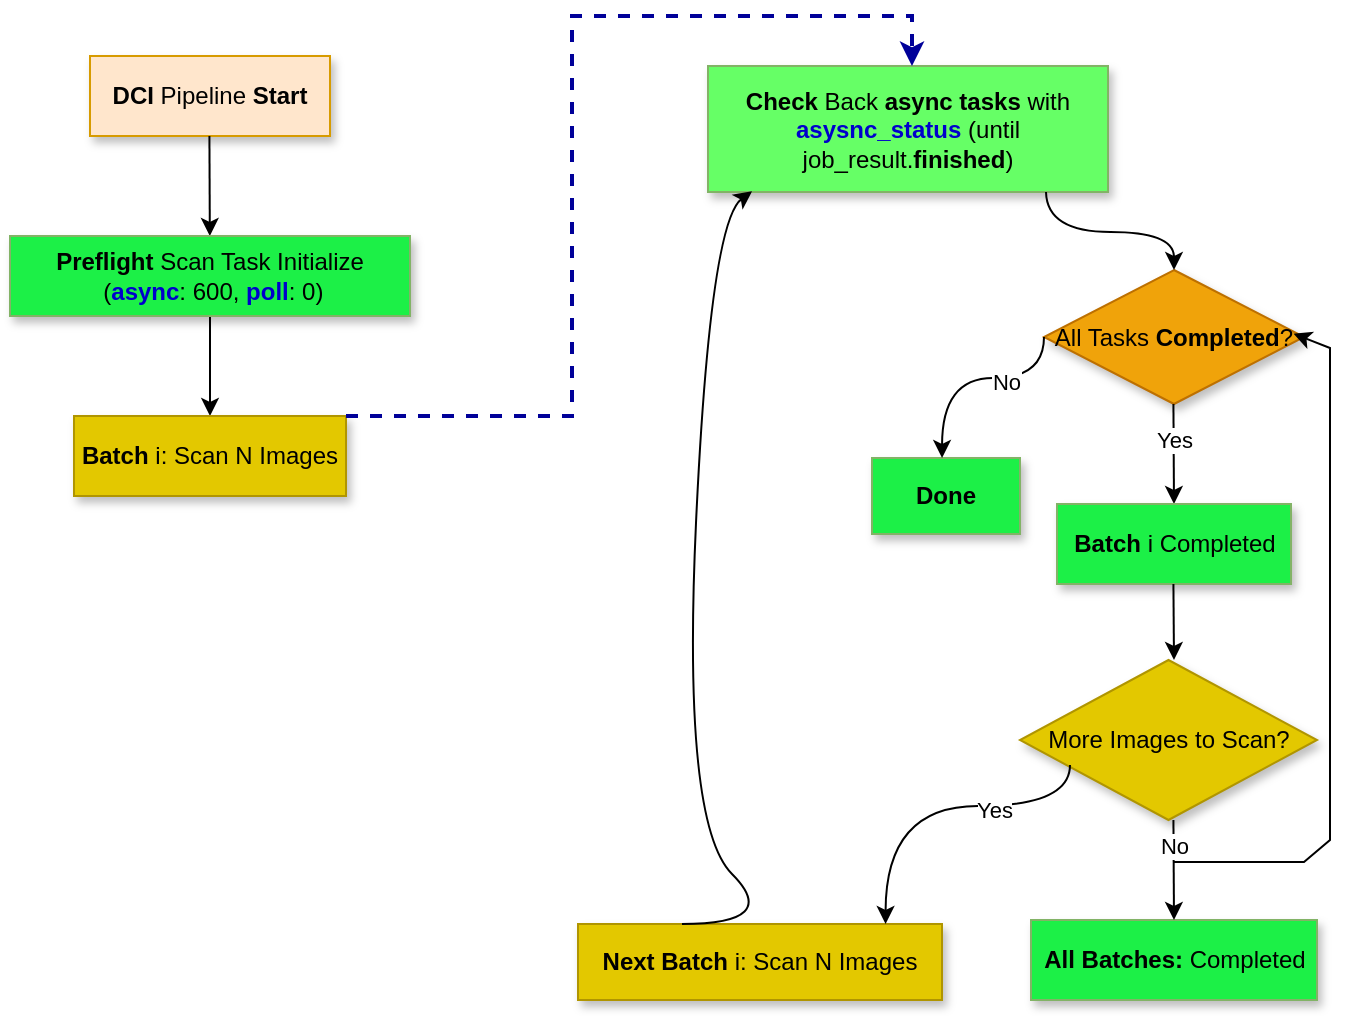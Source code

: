 <mxfile version="24.7.12">
  <diagram name="Page-1" id="rq18BYWjKmp6nNrzKxKU">
    <mxGraphModel dx="1185" dy="674" grid="1" gridSize="13" guides="1" tooltips="1" connect="1" arrows="1" fold="1" page="1" pageScale="1" pageWidth="1169" pageHeight="827" math="0" shadow="0">
      <root>
        <mxCell id="0" />
        <mxCell id="1" parent="0" />
        <mxCell id="UZ6z63PBR_mP9AQWy_mo-1" value="&lt;b&gt;DCI&lt;/b&gt; Pipeline &lt;b&gt;Start&lt;/b&gt;" style="rounded=0;whiteSpace=wrap;html=1;fillColor=#ffe6cc;strokeColor=#d79b00;shadow=1;" parent="1" vertex="1">
          <mxGeometry x="120" y="60" width="120" height="40" as="geometry" />
        </mxCell>
        <mxCell id="UZ6z63PBR_mP9AQWy_mo-2" value="" style="endArrow=classic;html=1;rounded=0;" parent="1" target="UZ6z63PBR_mP9AQWy_mo-3" edge="1">
          <mxGeometry width="50" height="50" relative="1" as="geometry">
            <mxPoint x="179.71" y="100" as="sourcePoint" />
            <mxPoint x="179.71" y="140" as="targetPoint" />
          </mxGeometry>
        </mxCell>
        <mxCell id="UZ6z63PBR_mP9AQWy_mo-5" style="edgeStyle=orthogonalEdgeStyle;rounded=0;orthogonalLoop=1;jettySize=auto;html=1;entryX=0.5;entryY=0;entryDx=0;entryDy=0;" parent="1" source="UZ6z63PBR_mP9AQWy_mo-3" target="UZ6z63PBR_mP9AQWy_mo-4" edge="1">
          <mxGeometry relative="1" as="geometry" />
        </mxCell>
        <mxCell id="UZ6z63PBR_mP9AQWy_mo-3" value="&lt;b&gt;Preflight&lt;/b&gt;&amp;nbsp;Scan Task Initialize&lt;br&gt;&amp;nbsp;(&lt;b&gt;&lt;font color=&quot;#0000cc&quot;&gt;async&lt;/font&gt;&lt;/b&gt;: 600, &lt;b&gt;&lt;font color=&quot;#0000cc&quot;&gt;poll&lt;/font&gt;&lt;/b&gt;: 0)" style="rounded=0;whiteSpace=wrap;html=1;fillColor=#1CF047;strokeColor=#82b366;shadow=1;" parent="1" vertex="1">
          <mxGeometry x="80" y="150" width="200" height="40" as="geometry" />
        </mxCell>
        <mxCell id="UZ6z63PBR_mP9AQWy_mo-4" value="&lt;b&gt;Batch&lt;/b&gt; i: Scan N Images" style="rounded=0;whiteSpace=wrap;html=1;fillColor=#e3c800;strokeColor=#B09500;shadow=1;fontColor=#000000;" parent="1" vertex="1">
          <mxGeometry x="112" y="240" width="136" height="40" as="geometry" />
        </mxCell>
        <mxCell id="UZ6z63PBR_mP9AQWy_mo-7" value="&lt;b&gt;Check&lt;/b&gt; Back &lt;b&gt;async tasks&lt;/b&gt; with &lt;b&gt;&lt;font color=&quot;#0000cc&quot;&gt;asysnc_status&lt;/font&gt;&lt;/b&gt; (until job_result.&lt;b&gt;finished&lt;/b&gt;)" style="rounded=0;whiteSpace=wrap;html=1;fillColor=#66FF66;strokeColor=#82b366;shadow=1;" parent="1" vertex="1">
          <mxGeometry x="429" y="65" width="200" height="63" as="geometry" />
        </mxCell>
        <mxCell id="UZ6z63PBR_mP9AQWy_mo-8" value="" style="endArrow=classic;html=1;rounded=0;entryX=0.51;entryY=0;entryDx=0;entryDy=0;entryPerimeter=0;strokeWidth=2;dashed=1;strokeColor=#000099;" parent="1" target="UZ6z63PBR_mP9AQWy_mo-7" edge="1">
          <mxGeometry width="50" height="50" relative="1" as="geometry">
            <mxPoint x="248" y="240" as="sourcePoint" />
            <mxPoint x="531" y="60" as="targetPoint" />
            <Array as="points">
              <mxPoint x="361" y="240" />
              <mxPoint x="361" y="40" />
              <mxPoint x="531" y="40" />
              <mxPoint x="531" y="50" />
            </Array>
          </mxGeometry>
        </mxCell>
        <mxCell id="UZ6z63PBR_mP9AQWy_mo-11" value="All Tasks &lt;b&gt;Completed&lt;/b&gt;?" style="rhombus;whiteSpace=wrap;html=1;fillColor=#f0a30a;fontColor=#000000;strokeColor=#BD7000;shadow=1;" parent="1" vertex="1">
          <mxGeometry x="597" y="167" width="130" height="67" as="geometry" />
        </mxCell>
        <mxCell id="UZ6z63PBR_mP9AQWy_mo-14" value="" style="endArrow=classic;html=1;rounded=0;entryX=0.5;entryY=0;entryDx=0;entryDy=0;edgeStyle=orthogonalEdgeStyle;elbow=vertical;curved=1;" parent="1" target="UZ6z63PBR_mP9AQWy_mo-11" edge="1">
          <mxGeometry width="50" height="50" relative="1" as="geometry">
            <mxPoint x="598" y="128" as="sourcePoint" />
            <mxPoint x="647" y="75" as="targetPoint" />
          </mxGeometry>
        </mxCell>
        <mxCell id="UZ6z63PBR_mP9AQWy_mo-16" value="" style="endArrow=classic;html=1;rounded=0;" parent="1" edge="1">
          <mxGeometry width="50" height="50" relative="1" as="geometry">
            <mxPoint x="661.71" y="234" as="sourcePoint" />
            <mxPoint x="662" y="284" as="targetPoint" />
            <Array as="points" />
          </mxGeometry>
        </mxCell>
        <mxCell id="UZ6z63PBR_mP9AQWy_mo-17" value="Yes" style="edgeLabel;html=1;align=center;verticalAlign=middle;resizable=0;points=[];" parent="UZ6z63PBR_mP9AQWy_mo-16" vertex="1" connectable="0">
          <mxGeometry x="0.006" relative="1" as="geometry">
            <mxPoint y="-7" as="offset" />
          </mxGeometry>
        </mxCell>
        <mxCell id="UZ6z63PBR_mP9AQWy_mo-20" value="&lt;b&gt;Batch &lt;/b&gt;i&lt;b&gt; &lt;/b&gt;Completed" style="rounded=0;whiteSpace=wrap;html=1;fillColor=#1CF047;strokeColor=#82b366;shadow=1;" parent="1" vertex="1">
          <mxGeometry x="603.5" y="284" width="117" height="40" as="geometry" />
        </mxCell>
        <mxCell id="UZ6z63PBR_mP9AQWy_mo-21" value="" style="endArrow=classic;html=1;rounded=0;" parent="1" edge="1">
          <mxGeometry width="50" height="50" relative="1" as="geometry">
            <mxPoint x="661.71" y="324" as="sourcePoint" />
            <mxPoint x="662" y="362" as="targetPoint" />
          </mxGeometry>
        </mxCell>
        <mxCell id="UZ6z63PBR_mP9AQWy_mo-22" value="More Images to Scan?" style="rhombus;whiteSpace=wrap;html=1;fillColor=#e3c800;fontColor=#000000;strokeColor=#B09500;shadow=1;" parent="1" vertex="1">
          <mxGeometry x="585" y="362" width="148.5" height="80" as="geometry" />
        </mxCell>
        <mxCell id="UZ6z63PBR_mP9AQWy_mo-23" value="&lt;b&gt;All Batches: &lt;/b&gt;Completed" style="rounded=0;whiteSpace=wrap;html=1;fillColor=#1CF047;strokeColor=#82b366;shadow=1;" parent="1" vertex="1">
          <mxGeometry x="590.5" y="492" width="143" height="40" as="geometry" />
        </mxCell>
        <mxCell id="UZ6z63PBR_mP9AQWy_mo-27" value="" style="endArrow=classic;html=1;rounded=0;" parent="1" edge="1">
          <mxGeometry width="50" height="50" relative="1" as="geometry">
            <mxPoint x="661.71" y="442" as="sourcePoint" />
            <mxPoint x="662" y="492" as="targetPoint" />
          </mxGeometry>
        </mxCell>
        <mxCell id="UZ6z63PBR_mP9AQWy_mo-28" value="No" style="edgeLabel;html=1;align=center;verticalAlign=middle;resizable=0;points=[];" parent="UZ6z63PBR_mP9AQWy_mo-27" vertex="1" connectable="0">
          <mxGeometry x="-0.126" y="-1" relative="1" as="geometry">
            <mxPoint x="1" y="-9" as="offset" />
          </mxGeometry>
        </mxCell>
        <mxCell id="UZ6z63PBR_mP9AQWy_mo-29" value="&lt;b&gt;Next Batch &lt;/b&gt;i: Scan N Images" style="rounded=0;whiteSpace=wrap;html=1;fillColor=#e3c800;strokeColor=#B09500;shadow=1;fontColor=#000000;" parent="1" vertex="1">
          <mxGeometry x="364" y="494" width="182" height="38" as="geometry" />
        </mxCell>
        <mxCell id="UZ6z63PBR_mP9AQWy_mo-31" value="" style="curved=1;endArrow=classic;html=1;rounded=0;entryX=0.11;entryY=0.995;entryDx=0;entryDy=0;entryPerimeter=0;" parent="1" edge="1" target="UZ6z63PBR_mP9AQWy_mo-7">
          <mxGeometry width="50" height="50" relative="1" as="geometry">
            <mxPoint x="416" y="494.0" as="sourcePoint" />
            <mxPoint x="442" y="130.41" as="targetPoint" />
            <Array as="points">
              <mxPoint x="466" y="494.0" />
              <mxPoint x="416" y="444" />
              <mxPoint x="430" y="143" />
            </Array>
          </mxGeometry>
        </mxCell>
        <mxCell id="UZ6z63PBR_mP9AQWy_mo-37" value="" style="endArrow=classic;html=1;rounded=0;entryX=0.96;entryY=0.475;entryDx=0;entryDy=0;entryPerimeter=0;" parent="1" target="UZ6z63PBR_mP9AQWy_mo-11" edge="1">
          <mxGeometry width="50" height="50" relative="1" as="geometry">
            <mxPoint x="662" y="463" as="sourcePoint" />
            <mxPoint x="727" y="180" as="targetPoint" />
            <Array as="points">
              <mxPoint x="727" y="463" />
              <mxPoint x="740" y="452" />
              <mxPoint x="740" y="439" />
              <mxPoint x="740" y="206" />
            </Array>
          </mxGeometry>
        </mxCell>
        <mxCell id="VbpKRQCME443o7RJfkTM-4" value="&lt;b&gt;Done&lt;/b&gt;" style="rounded=0;whiteSpace=wrap;html=1;fillColor=#1CF047;strokeColor=#82b366;shadow=1;" parent="1" vertex="1">
          <mxGeometry x="511" y="261" width="74" height="38" as="geometry" />
        </mxCell>
        <mxCell id="VbpKRQCME443o7RJfkTM-5" value="" style="endArrow=classic;html=1;rounded=0;entryX=0.5;entryY=0;entryDx=0;entryDy=0;edgeStyle=orthogonalEdgeStyle;elbow=vertical;curved=1;exitX=0;exitY=0.5;exitDx=0;exitDy=0;" parent="1" source="UZ6z63PBR_mP9AQWy_mo-11" edge="1">
          <mxGeometry width="50" height="50" relative="1" as="geometry">
            <mxPoint x="596.39" y="208" as="sourcePoint" />
            <mxPoint x="546.03" y="261" as="targetPoint" />
            <Array as="points">
              <mxPoint x="597" y="221" />
              <mxPoint x="546" y="221" />
            </Array>
          </mxGeometry>
        </mxCell>
        <mxCell id="VbpKRQCME443o7RJfkTM-6" value="No" style="edgeLabel;html=1;align=center;verticalAlign=middle;resizable=0;points=[];" parent="VbpKRQCME443o7RJfkTM-5" vertex="1" connectable="0">
          <mxGeometry x="-0.387" relative="1" as="geometry">
            <mxPoint x="-6" y="2" as="offset" />
          </mxGeometry>
        </mxCell>
        <mxCell id="nFZcqUtwccSqES89S99n-3" value="" style="endArrow=classic;html=1;rounded=0;edgeStyle=orthogonalEdgeStyle;elbow=vertical;curved=1;exitX=0;exitY=0.5;exitDx=0;exitDy=0;entryX=0.845;entryY=0;entryDx=0;entryDy=0;entryPerimeter=0;" parent="1" target="UZ6z63PBR_mP9AQWy_mo-29" edge="1">
          <mxGeometry width="50" height="50" relative="1" as="geometry">
            <mxPoint x="610" y="414.5" as="sourcePoint" />
            <mxPoint x="519" y="490" as="targetPoint" />
            <Array as="points">
              <mxPoint x="610" y="435" />
              <mxPoint x="518" y="435" />
            </Array>
          </mxGeometry>
        </mxCell>
        <mxCell id="nFZcqUtwccSqES89S99n-4" value="Yes" style="edgeLabel;html=1;align=center;verticalAlign=middle;resizable=0;points=[];" parent="nFZcqUtwccSqES89S99n-3" vertex="1" connectable="0">
          <mxGeometry x="-0.387" relative="1" as="geometry">
            <mxPoint x="-6" y="2" as="offset" />
          </mxGeometry>
        </mxCell>
      </root>
    </mxGraphModel>
  </diagram>
</mxfile>

